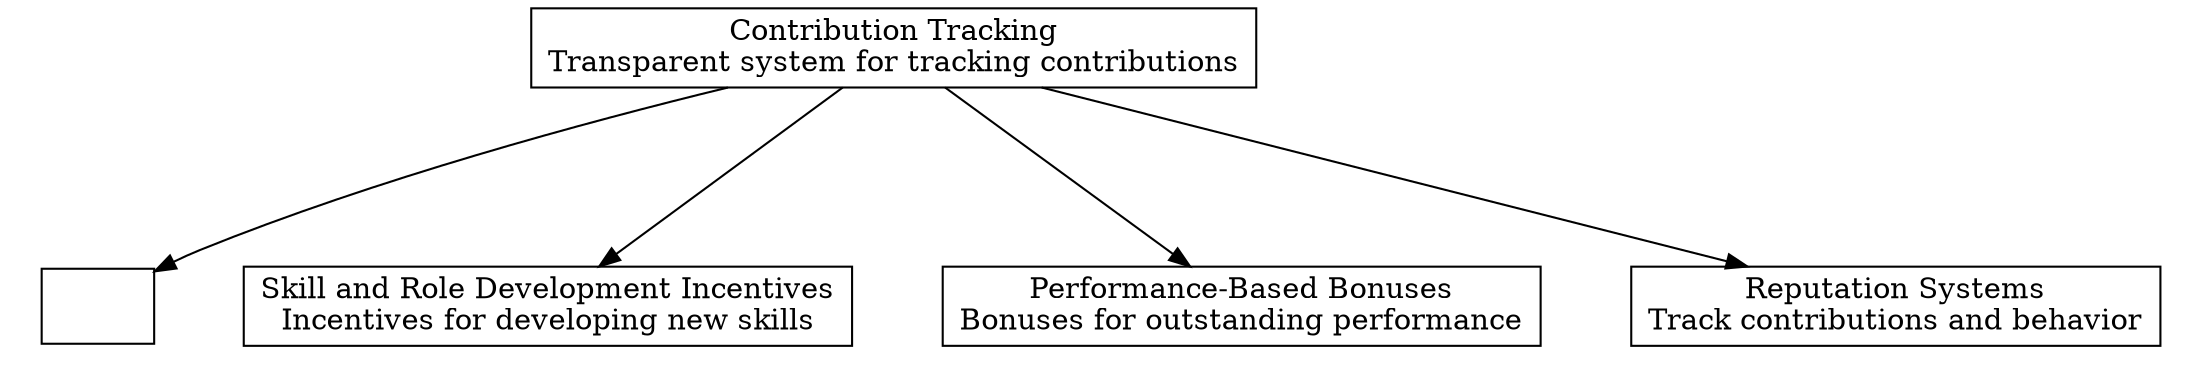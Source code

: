 digraph "" {
	graph [nodesep=0.6,
		rankdir=TB,
		ranksep=1.2
	];
	node [label="\N",
		shape=box
	];
	subgraph cluster_descendants {
		graph [rank=min,
			style=invis
		];
		"Reputation Systems"	[label="Reputation Systems\nTrack contributions and behavior"];
		"Performance-Based Bonuses"	[label="Performance-Based Bonuses\nBonuses for outstanding performance"];
		"Skill and Role Development Incentives"	[label="Skill and Role Development Incentives\nIncentives for developing new skills"];
		"Shares for Sweat"	[label=""];
	}
	"Contribution Tracking"	[label="Contribution Tracking\nTransparent system for tracking contributions"];
	"Contribution Tracking" -> "Reputation Systems";
	"Contribution Tracking" -> "Performance-Based Bonuses";
	"Contribution Tracking" -> "Skill and Role Development Incentives";
	"Contribution Tracking" -> "Shares for Sweat";
}
